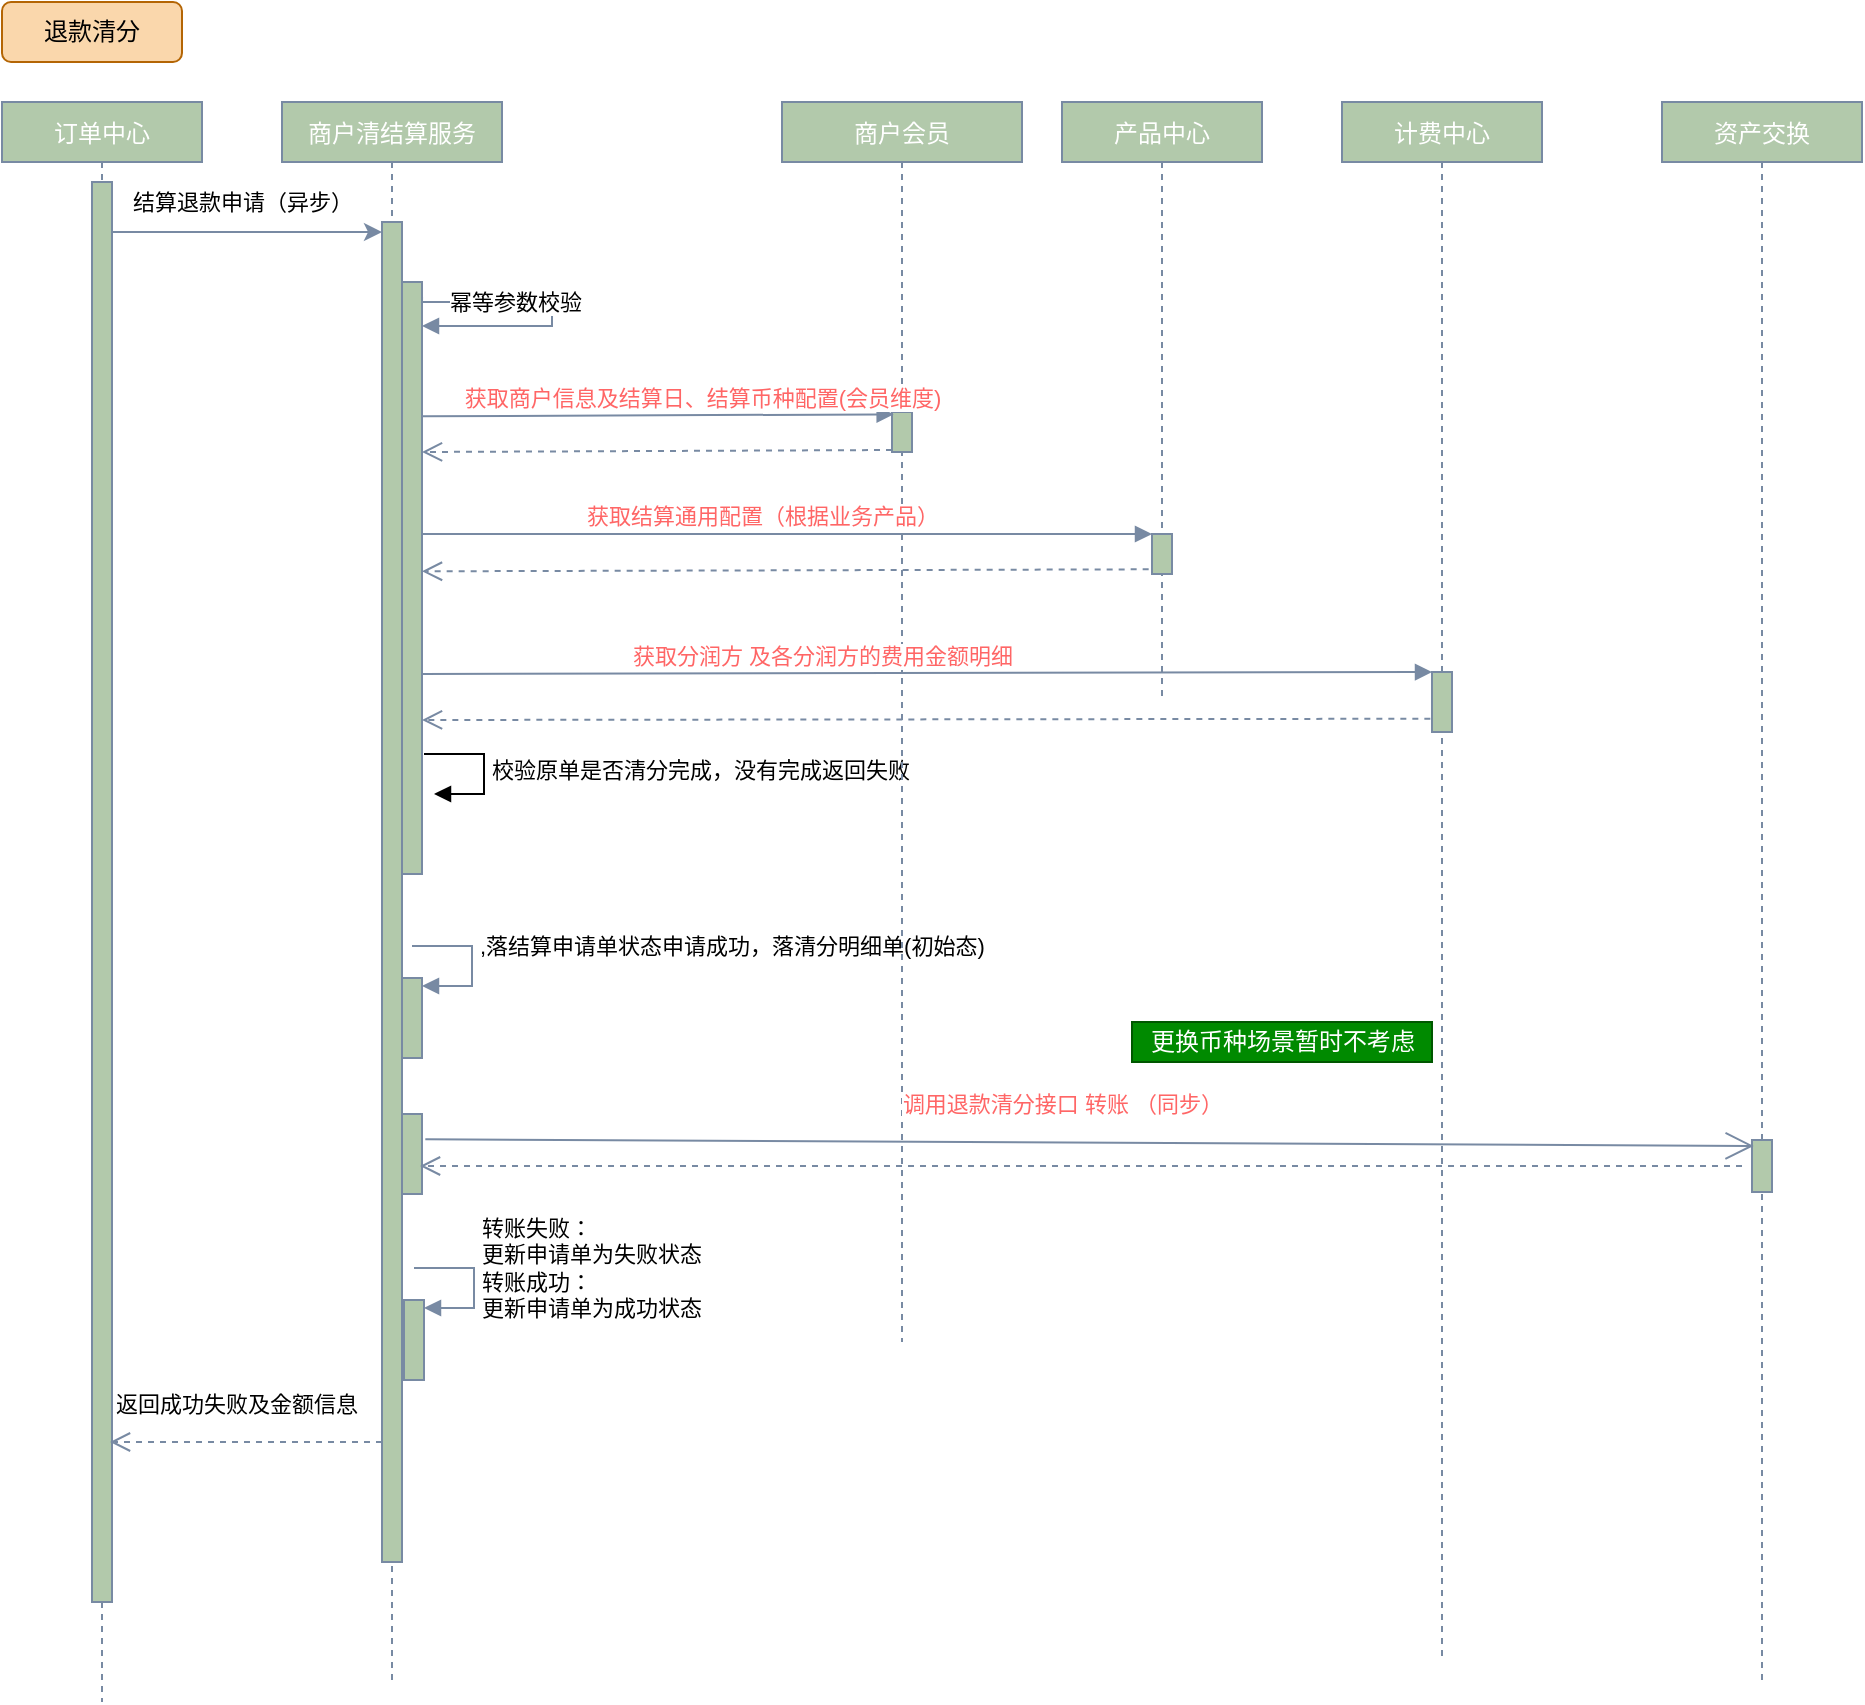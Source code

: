 <mxfile version="15.9.6" type="github">
  <diagram id="kgpKYQtTHZ0yAKxKKP6v" name="Page-1">
    <mxGraphModel dx="1422" dy="754" grid="1" gridSize="10" guides="1" tooltips="1" connect="1" arrows="1" fold="1" page="1" pageScale="1" pageWidth="850" pageHeight="1100" math="0" shadow="0">
      <root>
        <mxCell id="0" />
        <mxCell id="1" parent="0" />
        <mxCell id="iCqgonr7vAxQCt7-M4o1-1" value="订单中心" style="shape=umlLifeline;perimeter=lifelinePerimeter;container=1;collapsible=0;recursiveResize=0;shadow=0;strokeWidth=1;fillColor=#B2C9AB;strokeColor=#788AA3;fontColor=#FFFFFF;rounded=0;size=30;" parent="1" vertex="1">
          <mxGeometry x="20" y="60" width="100" height="800" as="geometry" />
        </mxCell>
        <mxCell id="iCqgonr7vAxQCt7-M4o1-2" value="" style="points=[];perimeter=orthogonalPerimeter;shadow=0;strokeWidth=1;fillColor=#B2C9AB;strokeColor=#788AA3;fontColor=#46495D;rounded=0;" parent="iCqgonr7vAxQCt7-M4o1-1" vertex="1">
          <mxGeometry x="45" y="40" width="10" height="710" as="geometry" />
        </mxCell>
        <mxCell id="iCqgonr7vAxQCt7-M4o1-3" value="商户清结算服务" style="shape=umlLifeline;perimeter=lifelinePerimeter;container=1;collapsible=0;recursiveResize=0;shadow=0;strokeWidth=1;fillColor=#B2C9AB;strokeColor=#788AA3;fontColor=#FFFFFF;rounded=0;size=30;" parent="1" vertex="1">
          <mxGeometry x="160" y="60" width="110" height="790" as="geometry" />
        </mxCell>
        <mxCell id="iCqgonr7vAxQCt7-M4o1-4" value="" style="points=[];perimeter=orthogonalPerimeter;shadow=0;strokeWidth=1;fillColor=#B2C9AB;strokeColor=#788AA3;fontColor=#46495D;rounded=0;" parent="iCqgonr7vAxQCt7-M4o1-3" vertex="1">
          <mxGeometry x="50" y="60" width="10" height="670" as="geometry" />
        </mxCell>
        <mxCell id="iCqgonr7vAxQCt7-M4o1-5" value="" style="html=1;points=[];perimeter=orthogonalPerimeter;fontSize=11;fontColor=#000000;strokeColor=#788AA3;fillColor=#B2C9AB;" parent="iCqgonr7vAxQCt7-M4o1-3" vertex="1">
          <mxGeometry x="60" y="90" width="10" height="296" as="geometry" />
        </mxCell>
        <mxCell id="iCqgonr7vAxQCt7-M4o1-6" value="幂等参数校验" style="edgeStyle=orthogonalEdgeStyle;html=1;align=left;spacingLeft=2;endArrow=block;rounded=0;fontSize=11;fontColor=#000000;strokeColor=#788AA3;fillColor=#B2C9AB;curved=0;exitX=1.003;exitY=0.207;exitDx=0;exitDy=0;exitPerimeter=0;" parent="iCqgonr7vAxQCt7-M4o1-3" edge="1">
          <mxGeometry x="-0.824" relative="1" as="geometry">
            <mxPoint x="70.03" y="97.272" as="sourcePoint" />
            <Array as="points">
              <mxPoint x="135" y="100" />
              <mxPoint x="135" y="112" />
            </Array>
            <mxPoint as="offset" />
            <mxPoint x="70" y="112" as="targetPoint" />
          </mxGeometry>
        </mxCell>
        <mxCell id="iCqgonr7vAxQCt7-M4o1-7" value="" style="html=1;points=[];perimeter=orthogonalPerimeter;fontSize=11;fontColor=#000000;strokeColor=#788AA3;fillColor=#B2C9AB;" parent="iCqgonr7vAxQCt7-M4o1-3" vertex="1">
          <mxGeometry x="60" y="438" width="10" height="40" as="geometry" />
        </mxCell>
        <mxCell id="iCqgonr7vAxQCt7-M4o1-8" value=",落结算申请单状态申请成功，落清分明细单(初始态)" style="edgeStyle=orthogonalEdgeStyle;html=1;align=left;spacingLeft=2;endArrow=block;rounded=0;entryX=1;entryY=0;fontSize=11;fontColor=#000000;strokeColor=#788AA3;strokeWidth=1;fillColor=#B2C9AB;curved=0;jumpStyle=none;" parent="iCqgonr7vAxQCt7-M4o1-3" edge="1">
          <mxGeometry x="-0.2" relative="1" as="geometry">
            <mxPoint x="65" y="422" as="sourcePoint" />
            <Array as="points">
              <mxPoint x="95" y="422" />
            </Array>
            <mxPoint as="offset" />
            <mxPoint x="70" y="442" as="targetPoint" />
          </mxGeometry>
        </mxCell>
        <mxCell id="iCqgonr7vAxQCt7-M4o1-10" value="" style="html=1;points=[];perimeter=orthogonalPerimeter;fontSize=11;fontColor=#000000;strokeColor=#788AA3;fillColor=#B2C9AB;" parent="iCqgonr7vAxQCt7-M4o1-3" vertex="1">
          <mxGeometry x="60" y="506" width="10" height="40" as="geometry" />
        </mxCell>
        <mxCell id="R8rIU3c6ob2-tOnlx7Pn-2" value="校验原单是否清分完成，没有完成返回失败" style="edgeStyle=orthogonalEdgeStyle;html=1;align=left;spacingLeft=2;endArrow=block;rounded=0;entryX=1;entryY=0;" edge="1" parent="iCqgonr7vAxQCt7-M4o1-3">
          <mxGeometry relative="1" as="geometry">
            <mxPoint x="71" y="326" as="sourcePoint" />
            <Array as="points">
              <mxPoint x="101" y="326" />
            </Array>
            <mxPoint x="76" y="346" as="targetPoint" />
          </mxGeometry>
        </mxCell>
        <mxCell id="iCqgonr7vAxQCt7-M4o1-30" value="计费中心" style="shape=umlLifeline;perimeter=lifelinePerimeter;container=1;collapsible=0;recursiveResize=0;shadow=0;strokeWidth=1;fillColor=#B2C9AB;strokeColor=#788AA3;fontColor=#FFFFFF;rounded=0;size=30;" parent="1" vertex="1">
          <mxGeometry x="690" y="60" width="100" height="780" as="geometry" />
        </mxCell>
        <mxCell id="iCqgonr7vAxQCt7-M4o1-31" value="" style="html=1;points=[];perimeter=orthogonalPerimeter;fontSize=11;fontColor=#000000;strokeColor=#788AA3;fillColor=#B2C9AB;" parent="iCqgonr7vAxQCt7-M4o1-30" vertex="1">
          <mxGeometry x="45" y="285" width="10" height="30" as="geometry" />
        </mxCell>
        <mxCell id="iCqgonr7vAxQCt7-M4o1-33" value="资产交换" style="shape=umlLifeline;perimeter=lifelinePerimeter;container=1;collapsible=0;recursiveResize=0;shadow=0;strokeWidth=1;fillColor=#B2C9AB;strokeColor=#788AA3;fontColor=#FFFFFF;rounded=0;size=30;" parent="1" vertex="1">
          <mxGeometry x="850" y="60" width="100" height="790" as="geometry" />
        </mxCell>
        <mxCell id="iCqgonr7vAxQCt7-M4o1-34" value="" style="html=1;points=[];perimeter=orthogonalPerimeter;fontSize=11;fontColor=#000000;strokeColor=#788AA3;fillColor=#B2C9AB;" parent="iCqgonr7vAxQCt7-M4o1-33" vertex="1">
          <mxGeometry x="45" y="519" width="10" height="26" as="geometry" />
        </mxCell>
        <mxCell id="iCqgonr7vAxQCt7-M4o1-40" value="商户会员" style="shape=umlLifeline;perimeter=lifelinePerimeter;container=1;collapsible=0;recursiveResize=0;shadow=0;strokeWidth=1;fillColor=#B2C9AB;strokeColor=#788AA3;fontColor=#FFFFFF;rounded=0;size=30;" parent="1" vertex="1">
          <mxGeometry x="410" y="60" width="120" height="620" as="geometry" />
        </mxCell>
        <mxCell id="iCqgonr7vAxQCt7-M4o1-41" value="" style="html=1;points=[];perimeter=orthogonalPerimeter;fontSize=11;fontColor=#000000;strokeColor=#788AA3;fillColor=#B2C9AB;" parent="iCqgonr7vAxQCt7-M4o1-40" vertex="1">
          <mxGeometry x="55" y="155" width="10" height="20" as="geometry" />
        </mxCell>
        <mxCell id="iCqgonr7vAxQCt7-M4o1-42" value="" style="endArrow=classic;html=1;fontColor=#FFFFFF;strokeColor=#788AA3;fillColor=#B2C9AB;curved=0;" parent="1" source="iCqgonr7vAxQCt7-M4o1-2" target="iCqgonr7vAxQCt7-M4o1-4" edge="1">
          <mxGeometry width="50" height="50" relative="1" as="geometry">
            <mxPoint x="380" y="190" as="sourcePoint" />
            <mxPoint x="430" y="140" as="targetPoint" />
            <Array as="points">
              <mxPoint x="160" y="125" />
            </Array>
          </mxGeometry>
        </mxCell>
        <mxCell id="iCqgonr7vAxQCt7-M4o1-43" value="&lt;font color=&quot;#000000&quot;&gt;&lt;font style=&quot;font-size: 11px ; line-height: 0.8&quot;&gt;结算退款申请（异步）&lt;/font&gt;&lt;br&gt;&lt;/font&gt;" style="text;html=1;resizable=0;autosize=1;align=center;verticalAlign=middle;points=[];fillColor=none;strokeColor=none;rounded=0;fontColor=#FFFFFF;" parent="1" vertex="1">
          <mxGeometry x="70" y="100" width="140" height="20" as="geometry" />
        </mxCell>
        <mxCell id="iCqgonr7vAxQCt7-M4o1-44" value="&lt;font color=&quot;#ff6666&quot;&gt;获取商户信息及结算日、结算币种配置(会员维度)&lt;/font&gt;" style="html=1;verticalAlign=bottom;endArrow=block;fontSize=11;fontColor=#000000;strokeColor=#788AA3;fillColor=#B2C9AB;curved=0;entryX=0.083;entryY=0.058;entryDx=0;entryDy=0;entryPerimeter=0;strokeWidth=1;jumpStyle=none;" parent="1" edge="1">
          <mxGeometry x="0.187" relative="1" as="geometry">
            <mxPoint x="230" y="217.16" as="sourcePoint" />
            <mxPoint x="465.83" y="216.16" as="targetPoint" />
            <Array as="points" />
            <mxPoint as="offset" />
          </mxGeometry>
        </mxCell>
        <mxCell id="iCqgonr7vAxQCt7-M4o1-45" value="" style="html=1;verticalAlign=bottom;endArrow=open;dashed=1;endSize=8;exitX=0;exitY=0.95;fontSize=11;fontColor=#000000;strokeColor=#788AA3;fillColor=#B2C9AB;curved=0;" parent="1" edge="1">
          <mxGeometry x="0.276" y="-1" relative="1" as="geometry">
            <mxPoint x="230" y="235" as="targetPoint" />
            <mxPoint as="offset" />
            <mxPoint x="465" y="234" as="sourcePoint" />
          </mxGeometry>
        </mxCell>
        <mxCell id="iCqgonr7vAxQCt7-M4o1-46" value="产品中心" style="shape=umlLifeline;perimeter=lifelinePerimeter;container=1;collapsible=0;recursiveResize=0;shadow=0;strokeWidth=1;fillColor=#B2C9AB;strokeColor=#788AA3;fontColor=#FFFFFF;rounded=0;size=30;" parent="1" vertex="1">
          <mxGeometry x="550" y="60" width="100" height="300" as="geometry" />
        </mxCell>
        <mxCell id="iCqgonr7vAxQCt7-M4o1-47" value="" style="html=1;points=[];perimeter=orthogonalPerimeter;fontSize=11;fontColor=#000000;strokeColor=#788AA3;fillColor=#B2C9AB;" parent="iCqgonr7vAxQCt7-M4o1-46" vertex="1">
          <mxGeometry x="45" y="216" width="10" height="20" as="geometry" />
        </mxCell>
        <mxCell id="iCqgonr7vAxQCt7-M4o1-48" value="&lt;font color=&quot;#ff6666&quot;&gt;获取结算通用配置（根据&lt;/font&gt;&lt;span style=&quot;color: rgb(255 , 102 , 102)&quot;&gt;业务产品&lt;/span&gt;&lt;font color=&quot;#ff6666&quot;&gt;）&lt;/font&gt;" style="html=1;verticalAlign=bottom;endArrow=block;entryX=0;entryY=0;fontSize=11;fontColor=#000000;strokeColor=#788AA3;fillColor=#B2C9AB;curved=0;jumpStyle=none;" parent="1" edge="1">
          <mxGeometry x="-0.069" relative="1" as="geometry">
            <mxPoint x="230" y="276" as="sourcePoint" />
            <mxPoint as="offset" />
            <mxPoint x="595" y="276" as="targetPoint" />
          </mxGeometry>
        </mxCell>
        <mxCell id="iCqgonr7vAxQCt7-M4o1-49" value="" style="html=1;verticalAlign=bottom;endArrow=open;dashed=1;endSize=8;fontSize=11;fontColor=#000000;strokeColor=#788AA3;fillColor=#B2C9AB;curved=0;exitX=-0.167;exitY=0.933;exitDx=0;exitDy=0;exitPerimeter=0;" parent="1" edge="1">
          <mxGeometry x="0.122" y="32" relative="1" as="geometry">
            <mxPoint x="230" y="294.66" as="targetPoint" />
            <mxPoint as="offset" />
            <mxPoint x="593.33" y="293.66" as="sourcePoint" />
          </mxGeometry>
        </mxCell>
        <mxCell id="iCqgonr7vAxQCt7-M4o1-50" value="&lt;font color=&quot;#ff6666&quot;&gt;获取分润方 及各分润方的费用金额明细&lt;/font&gt;" style="html=1;verticalAlign=bottom;endArrow=block;entryX=0;entryY=0;fontSize=11;fontColor=#000000;strokeColor=#788AA3;strokeWidth=1;fillColor=#B2C9AB;curved=0;jumpStyle=none;" parent="1" target="iCqgonr7vAxQCt7-M4o1-31" edge="1">
          <mxGeometry x="-0.208" relative="1" as="geometry">
            <mxPoint x="230" y="346" as="sourcePoint" />
            <mxPoint as="offset" />
          </mxGeometry>
        </mxCell>
        <mxCell id="iCqgonr7vAxQCt7-M4o1-51" value="" style="html=1;verticalAlign=bottom;endArrow=open;dashed=1;endSize=8;fontSize=11;fontColor=#000000;strokeColor=#788AA3;strokeWidth=1;fillColor=#B2C9AB;curved=0;jumpStyle=none;exitX=-0.083;exitY=0.779;exitDx=0;exitDy=0;exitPerimeter=0;" parent="1" source="iCqgonr7vAxQCt7-M4o1-31" edge="1">
          <mxGeometry relative="1" as="geometry">
            <mxPoint x="230" y="369" as="targetPoint" />
          </mxGeometry>
        </mxCell>
        <mxCell id="iCqgonr7vAxQCt7-M4o1-52" value="&lt;font color=&quot;#ff6666&quot;&gt;调用退款清分接口 转账 （同步）&lt;/font&gt;" style="html=1;verticalAlign=bottom;endArrow=open;dashed=1;endSize=8;fontSize=11;fontColor=#000000;strokeColor=#788AA3;strokeWidth=1;fillColor=#B2C9AB;curved=0;jumpStyle=none;entryX=0.9;entryY=0.675;entryDx=0;entryDy=0;entryPerimeter=0;" parent="1" edge="1">
          <mxGeometry x="0.029" y="-22" relative="1" as="geometry">
            <mxPoint x="229" y="592" as="targetPoint" />
            <mxPoint x="890" y="592" as="sourcePoint" />
            <mxPoint as="offset" />
          </mxGeometry>
        </mxCell>
        <mxCell id="iCqgonr7vAxQCt7-M4o1-53" value="" style="endArrow=open;endFill=1;endSize=12;html=1;fontSize=11;fontColor=#000000;strokeColor=#788AA3;strokeWidth=1;fillColor=#B2C9AB;curved=0;jumpStyle=none;exitX=1.167;exitY=0.342;exitDx=0;exitDy=0;exitPerimeter=0;entryX=0.083;entryY=0.115;entryDx=0;entryDy=0;entryPerimeter=0;" parent="1" target="iCqgonr7vAxQCt7-M4o1-34" edge="1">
          <mxGeometry width="160" relative="1" as="geometry">
            <mxPoint x="231.67" y="578.68" as="sourcePoint" />
            <mxPoint x="890" y="545" as="targetPoint" />
            <Array as="points" />
          </mxGeometry>
        </mxCell>
        <mxCell id="iCqgonr7vAxQCt7-M4o1-56" value="退款清分" style="rounded=1;whiteSpace=wrap;html=1;fillColor=#fad7ac;strokeColor=#b46504;" parent="1" vertex="1">
          <mxGeometry x="20" y="10" width="90" height="30" as="geometry" />
        </mxCell>
        <mxCell id="iCqgonr7vAxQCt7-M4o1-81" value="返回成功失败及金额信息" style="html=1;verticalAlign=bottom;endArrow=open;dashed=1;endSize=8;fontSize=11;fontColor=#000000;strokeColor=#788AA3;strokeWidth=1;fillColor=#B2C9AB;curved=0;jumpStyle=none;" parent="1" edge="1">
          <mxGeometry x="0.077" y="-10" relative="1" as="geometry">
            <mxPoint x="210" y="730" as="sourcePoint" />
            <mxPoint x="74" y="730" as="targetPoint" />
            <mxPoint as="offset" />
          </mxGeometry>
        </mxCell>
        <mxCell id="iCqgonr7vAxQCt7-M4o1-83" value="" style="html=1;points=[];perimeter=orthogonalPerimeter;fontSize=11;fontColor=#000000;strokeColor=#788AA3;fillColor=#B2C9AB;" parent="1" vertex="1">
          <mxGeometry x="221" y="659" width="10" height="40" as="geometry" />
        </mxCell>
        <mxCell id="iCqgonr7vAxQCt7-M4o1-84" value="转账失败：&lt;br&gt;更新申请单为失败状态&lt;br&gt;转账成功：&lt;br&gt;更新申请单为成功状态" style="edgeStyle=orthogonalEdgeStyle;html=1;align=left;spacingLeft=2;endArrow=block;rounded=0;entryX=1;entryY=0;fontSize=11;fontColor=#000000;strokeColor=#788AA3;strokeWidth=1;fillColor=#B2C9AB;curved=0;jumpStyle=none;" parent="1" edge="1">
          <mxGeometry x="-0.2" relative="1" as="geometry">
            <mxPoint x="226" y="643" as="sourcePoint" />
            <Array as="points">
              <mxPoint x="256" y="643" />
            </Array>
            <mxPoint as="offset" />
            <mxPoint x="231" y="663" as="targetPoint" />
          </mxGeometry>
        </mxCell>
        <mxCell id="ufKOuwl8uizoEDAQyWhz-1" value="更换币种场景暂时不考虑" style="text;html=1;resizable=0;autosize=1;align=center;verticalAlign=middle;points=[];fillColor=#008a00;strokeColor=#005700;rounded=0;fontColor=#ffffff;" parent="1" vertex="1">
          <mxGeometry x="585" y="520" width="150" height="20" as="geometry" />
        </mxCell>
      </root>
    </mxGraphModel>
  </diagram>
</mxfile>
